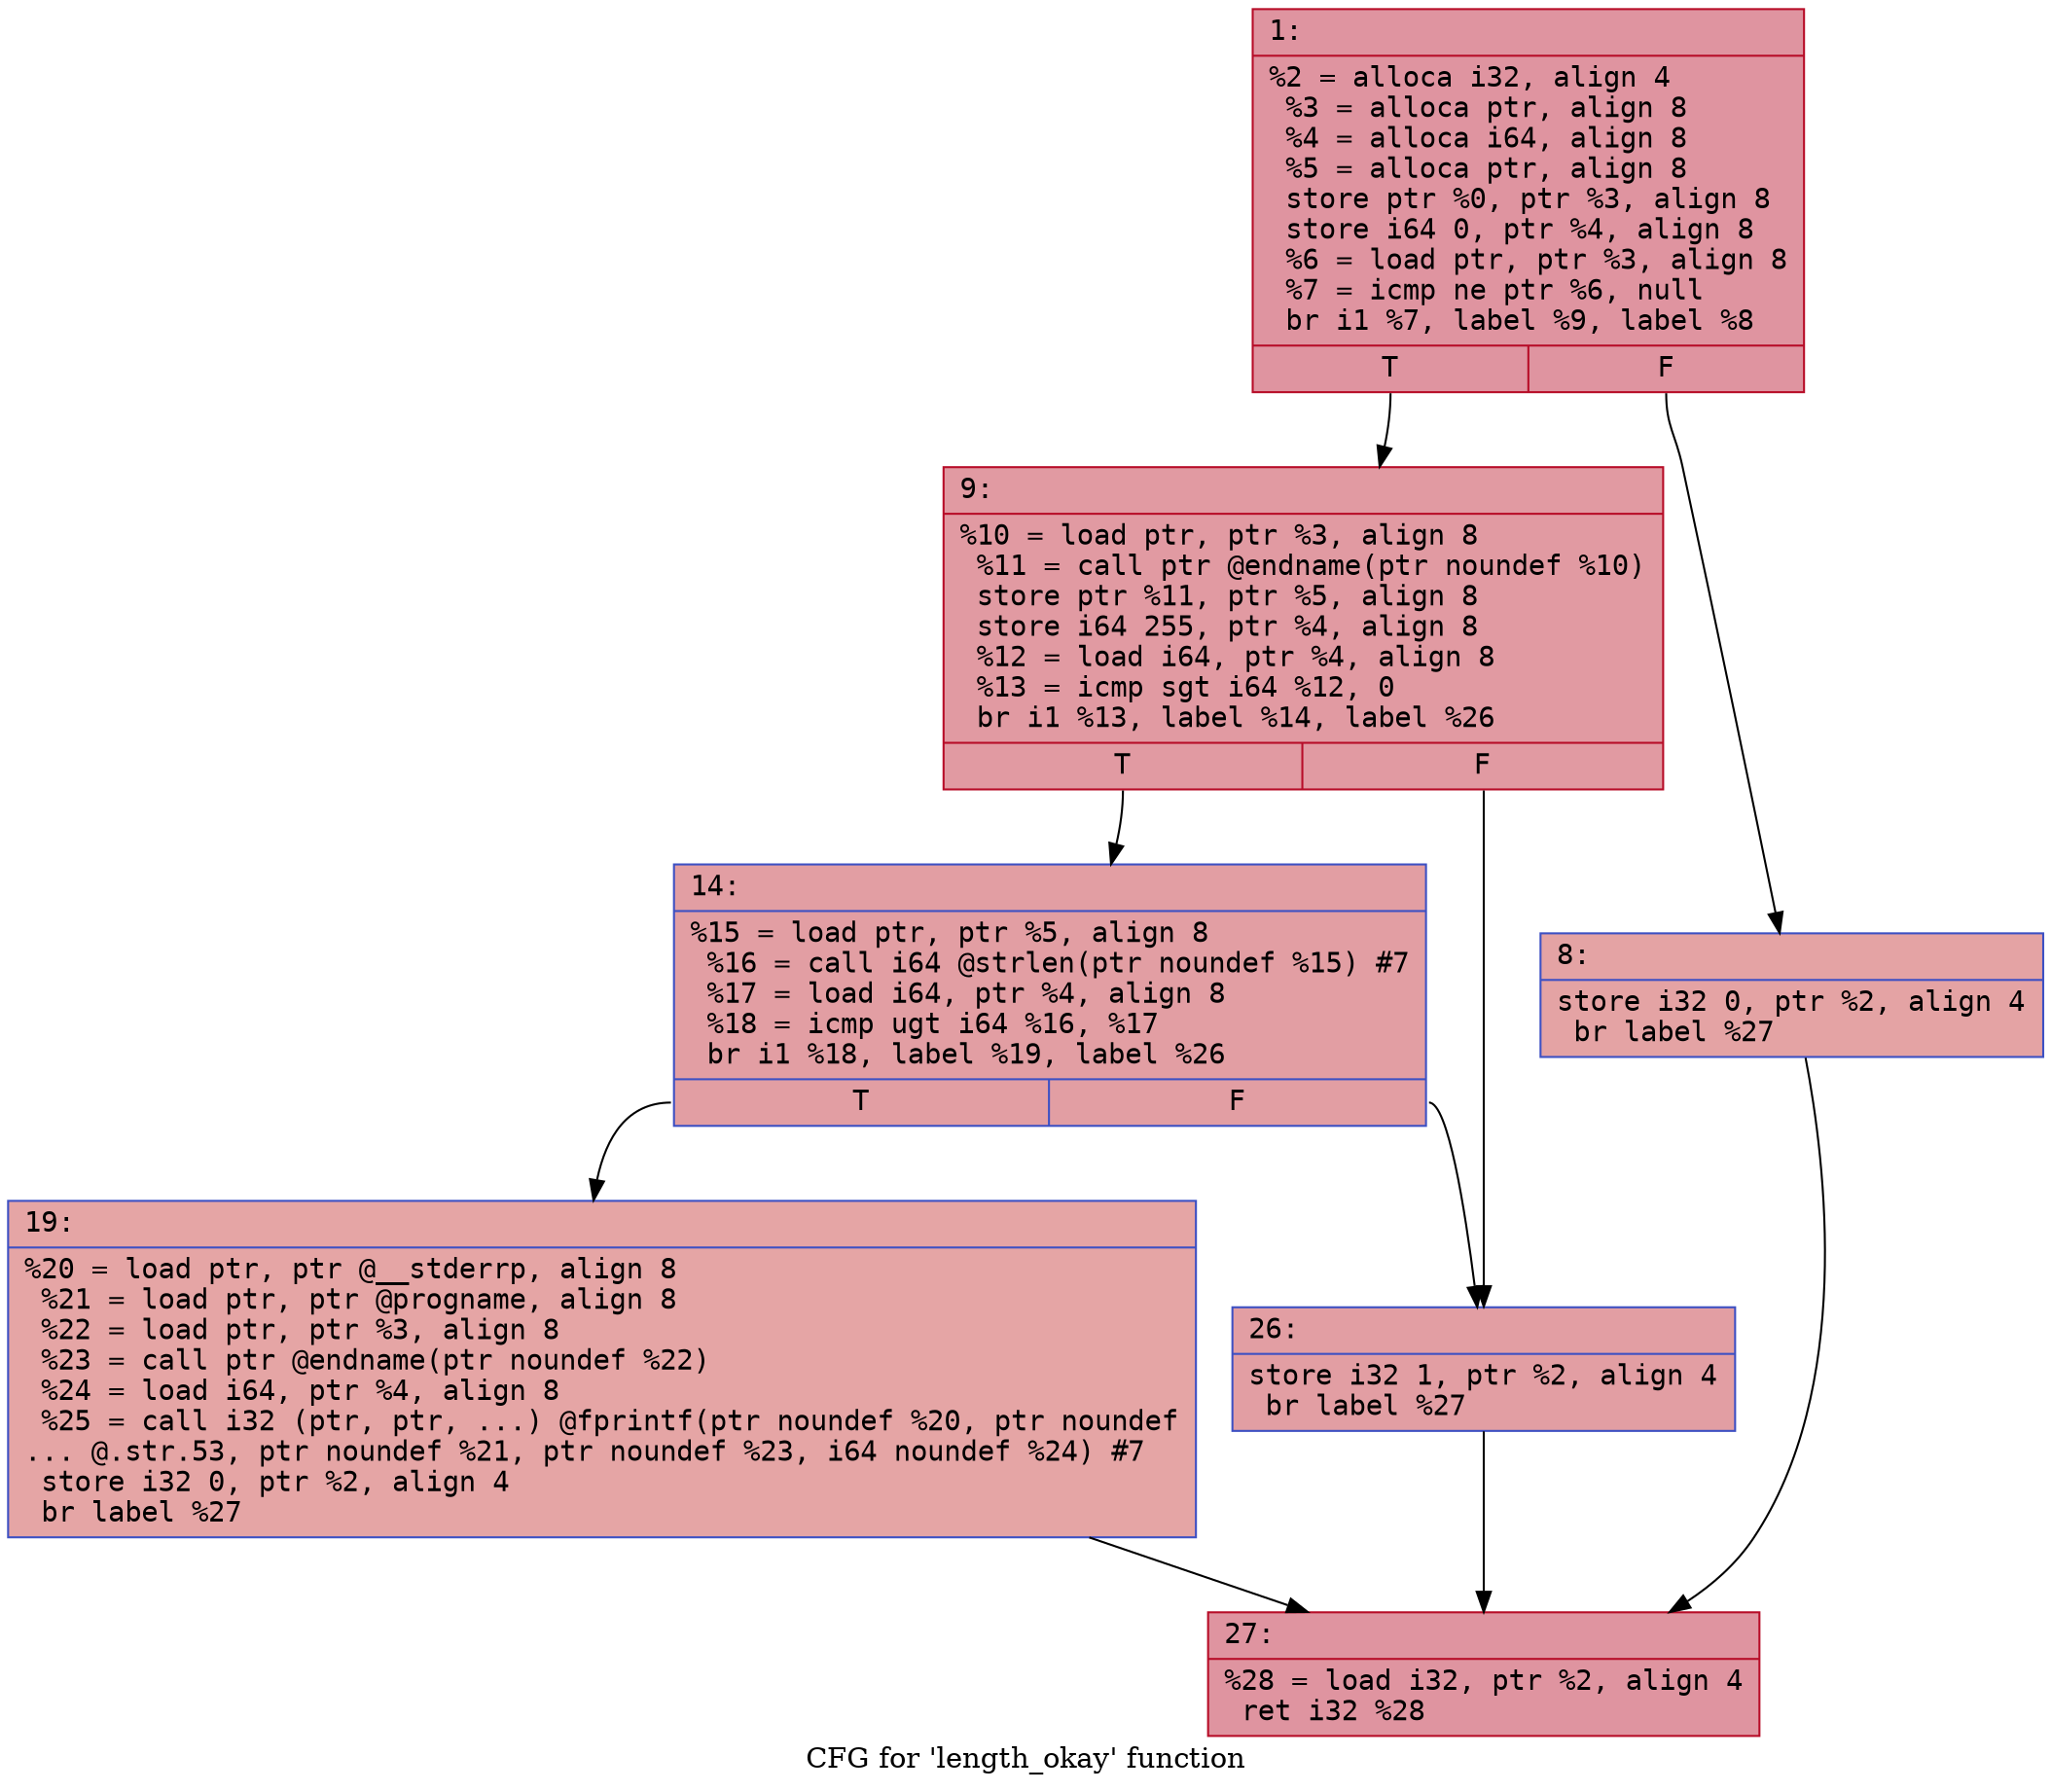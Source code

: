 digraph "CFG for 'length_okay' function" {
	label="CFG for 'length_okay' function";

	Node0x6000025245a0 [shape=record,color="#b70d28ff", style=filled, fillcolor="#b70d2870" fontname="Courier",label="{1:\l|  %2 = alloca i32, align 4\l  %3 = alloca ptr, align 8\l  %4 = alloca i64, align 8\l  %5 = alloca ptr, align 8\l  store ptr %0, ptr %3, align 8\l  store i64 0, ptr %4, align 8\l  %6 = load ptr, ptr %3, align 8\l  %7 = icmp ne ptr %6, null\l  br i1 %7, label %9, label %8\l|{<s0>T|<s1>F}}"];
	Node0x6000025245a0:s0 -> Node0x600002524640[tooltip="1 -> 9\nProbability 62.50%" ];
	Node0x6000025245a0:s1 -> Node0x6000025245f0[tooltip="1 -> 8\nProbability 37.50%" ];
	Node0x6000025245f0 [shape=record,color="#3d50c3ff", style=filled, fillcolor="#c32e3170" fontname="Courier",label="{8:\l|  store i32 0, ptr %2, align 4\l  br label %27\l}"];
	Node0x6000025245f0 -> Node0x600002524780[tooltip="8 -> 27\nProbability 100.00%" ];
	Node0x600002524640 [shape=record,color="#b70d28ff", style=filled, fillcolor="#bb1b2c70" fontname="Courier",label="{9:\l|  %10 = load ptr, ptr %3, align 8\l  %11 = call ptr @endname(ptr noundef %10)\l  store ptr %11, ptr %5, align 8\l  store i64 255, ptr %4, align 8\l  %12 = load i64, ptr %4, align 8\l  %13 = icmp sgt i64 %12, 0\l  br i1 %13, label %14, label %26\l|{<s0>T|<s1>F}}"];
	Node0x600002524640:s0 -> Node0x600002524690[tooltip="9 -> 14\nProbability 62.50%" ];
	Node0x600002524640:s1 -> Node0x600002524730[tooltip="9 -> 26\nProbability 37.50%" ];
	Node0x600002524690 [shape=record,color="#3d50c3ff", style=filled, fillcolor="#be242e70" fontname="Courier",label="{14:\l|  %15 = load ptr, ptr %5, align 8\l  %16 = call i64 @strlen(ptr noundef %15) #7\l  %17 = load i64, ptr %4, align 8\l  %18 = icmp ugt i64 %16, %17\l  br i1 %18, label %19, label %26\l|{<s0>T|<s1>F}}"];
	Node0x600002524690:s0 -> Node0x6000025246e0[tooltip="14 -> 19\nProbability 50.00%" ];
	Node0x600002524690:s1 -> Node0x600002524730[tooltip="14 -> 26\nProbability 50.00%" ];
	Node0x6000025246e0 [shape=record,color="#3d50c3ff", style=filled, fillcolor="#c5333470" fontname="Courier",label="{19:\l|  %20 = load ptr, ptr @__stderrp, align 8\l  %21 = load ptr, ptr @progname, align 8\l  %22 = load ptr, ptr %3, align 8\l  %23 = call ptr @endname(ptr noundef %22)\l  %24 = load i64, ptr %4, align 8\l  %25 = call i32 (ptr, ptr, ...) @fprintf(ptr noundef %20, ptr noundef\l... @.str.53, ptr noundef %21, ptr noundef %23, i64 noundef %24) #7\l  store i32 0, ptr %2, align 4\l  br label %27\l}"];
	Node0x6000025246e0 -> Node0x600002524780[tooltip="19 -> 27\nProbability 100.00%" ];
	Node0x600002524730 [shape=record,color="#3d50c3ff", style=filled, fillcolor="#be242e70" fontname="Courier",label="{26:\l|  store i32 1, ptr %2, align 4\l  br label %27\l}"];
	Node0x600002524730 -> Node0x600002524780[tooltip="26 -> 27\nProbability 100.00%" ];
	Node0x600002524780 [shape=record,color="#b70d28ff", style=filled, fillcolor="#b70d2870" fontname="Courier",label="{27:\l|  %28 = load i32, ptr %2, align 4\l  ret i32 %28\l}"];
}
